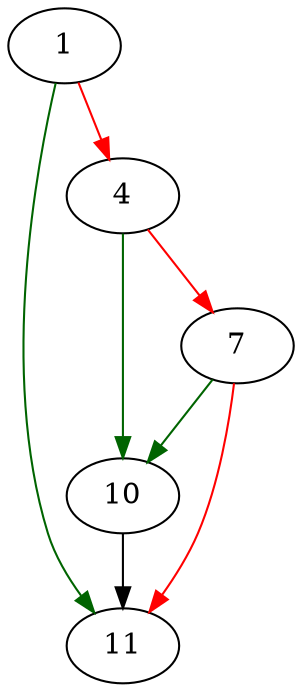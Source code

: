 strict digraph "hard_locale" {
	// Node definitions.
	1 [entry=true];
	11;
	4;
	10;
	7;

	// Edge definitions.
	1 -> 11 [
		color=darkgreen
		cond=true
	];
	1 -> 4 [
		color=red
		cond=false
	];
	4 -> 10 [
		color=darkgreen
		cond=true
	];
	4 -> 7 [
		color=red
		cond=false
	];
	10 -> 11;
	7 -> 11 [
		color=red
		cond=false
	];
	7 -> 10 [
		color=darkgreen
		cond=true
	];
}